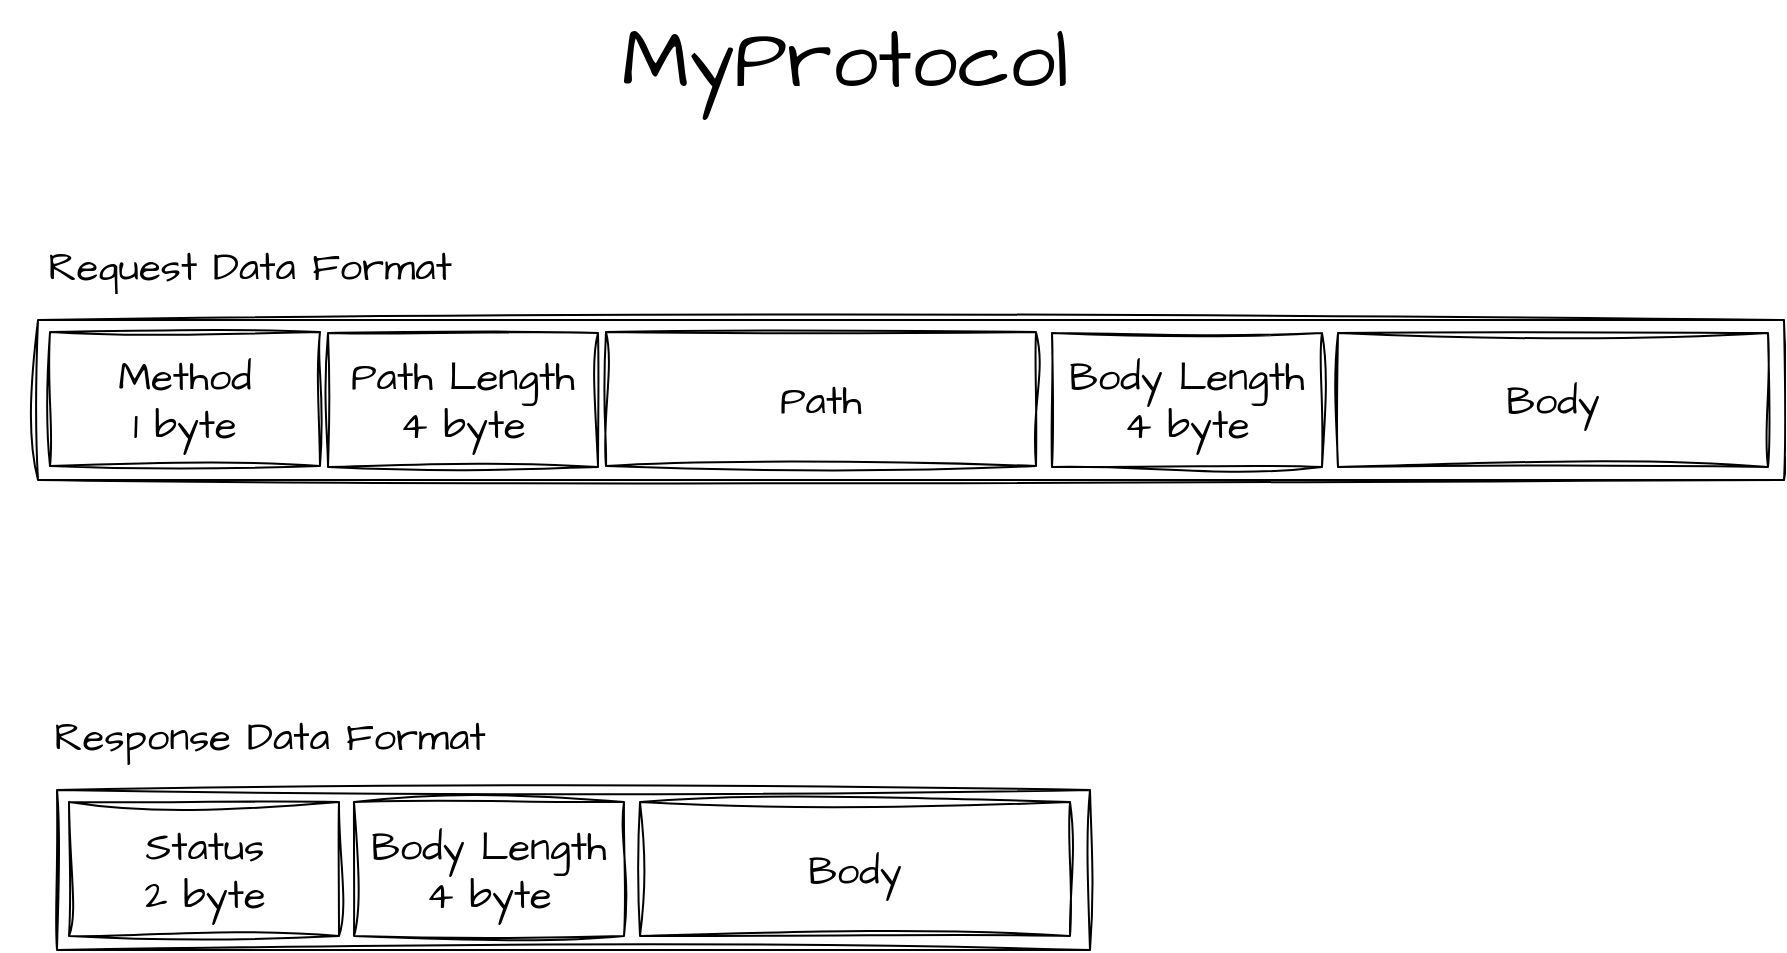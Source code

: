 <mxfile version="28.2.5">
  <diagram name="Page-1" id="x6oK50-3xYS0Tkl-XhKj">
    <mxGraphModel dx="1512" dy="832" grid="0" gridSize="10" guides="1" tooltips="1" connect="1" arrows="1" fold="1" page="1" pageScale="1" pageWidth="1100" pageHeight="850" math="0" shadow="0">
      <root>
        <mxCell id="0" />
        <mxCell id="1" parent="0" />
        <mxCell id="6aORKzBw2nsMVoCk0BBl-2" value="" style="rounded=0;whiteSpace=wrap;html=1;fontFamily=Architects Daughter;fontSource=https%3A%2F%2Ffonts.googleapis.com%2Fcss%3Ffamily%3DArchitects%2BDaughter;sketch=1;curveFitting=1;jiggle=2;fillColor=none;fontSize=20;" vertex="1" parent="1">
          <mxGeometry x="144" y="243" width="873" height="80" as="geometry" />
        </mxCell>
        <mxCell id="6aORKzBw2nsMVoCk0BBl-3" value="Request Data Format" style="text;strokeColor=none;fillColor=none;html=1;align=center;verticalAlign=middle;whiteSpace=wrap;rounded=0;fontSize=20;fontFamily=Architects Daughter;fontSource=https%3A%2F%2Ffonts.googleapis.com%2Fcss%3Ffamily%3DArchitects%2BDaughter;fontColor=default;" vertex="1" parent="1">
          <mxGeometry x="125" y="201" width="250" height="30" as="geometry" />
        </mxCell>
        <mxCell id="6aORKzBw2nsMVoCk0BBl-4" value="MyProtocol" style="text;html=1;align=center;verticalAlign=middle;resizable=0;points=[];autosize=1;strokeColor=none;fillColor=none;fontSize=41;fontFamily=Architects Daughter;fontSource=https%3A%2F%2Ffonts.googleapis.com%2Fcss%3Ffamily%3DArchitects%2BDaughter;fontColor=light-dark(#000000,#00FF80);" vertex="1" parent="1">
          <mxGeometry x="426" y="83" width="241" height="61" as="geometry" />
        </mxCell>
        <mxCell id="6aORKzBw2nsMVoCk0BBl-5" value="&lt;div&gt;Method&lt;/div&gt;&lt;div&gt;1 byte&lt;/div&gt;" style="rounded=0;whiteSpace=wrap;html=1;sketch=1;jiggle=2;curveFitting=1;strokeColor=default;align=center;verticalAlign=middle;fontFamily=Architects Daughter;fontSource=https%3A%2F%2Ffonts.googleapis.com%2Fcss%3Ffamily%3DArchitects%2BDaughter;fontSize=20;fontColor=default;fillColor=none;" vertex="1" parent="1">
          <mxGeometry x="150" y="249" width="135" height="67" as="geometry" />
        </mxCell>
        <mxCell id="6aORKzBw2nsMVoCk0BBl-6" value="&lt;div&gt;Path Length&lt;/div&gt;&lt;div&gt;4 byte&lt;/div&gt;" style="rounded=0;whiteSpace=wrap;html=1;sketch=1;jiggle=2;curveFitting=1;strokeColor=default;align=center;verticalAlign=middle;fontFamily=Architects Daughter;fontSource=https%3A%2F%2Ffonts.googleapis.com%2Fcss%3Ffamily%3DArchitects%2BDaughter;fontSize=20;fontColor=default;fillColor=none;" vertex="1" parent="1">
          <mxGeometry x="289" y="249.5" width="135" height="67" as="geometry" />
        </mxCell>
        <mxCell id="6aORKzBw2nsMVoCk0BBl-7" value="&lt;div&gt;Path&lt;/div&gt;" style="rounded=0;whiteSpace=wrap;html=1;sketch=1;jiggle=2;curveFitting=1;strokeColor=default;align=center;verticalAlign=middle;fontFamily=Architects Daughter;fontSource=https%3A%2F%2Ffonts.googleapis.com%2Fcss%3Ffamily%3DArchitects%2BDaughter;fontSize=20;fontColor=default;fillColor=none;" vertex="1" parent="1">
          <mxGeometry x="428" y="249" width="215" height="67" as="geometry" />
        </mxCell>
        <mxCell id="6aORKzBw2nsMVoCk0BBl-8" value="&lt;div&gt;Body Length&lt;/div&gt;&lt;div&gt;4 byte&lt;/div&gt;" style="rounded=0;whiteSpace=wrap;html=1;sketch=1;jiggle=2;curveFitting=1;strokeColor=default;align=center;verticalAlign=middle;fontFamily=Architects Daughter;fontSource=https%3A%2F%2Ffonts.googleapis.com%2Fcss%3Ffamily%3DArchitects%2BDaughter;fontSize=20;fontColor=default;fillColor=none;" vertex="1" parent="1">
          <mxGeometry x="651" y="249.5" width="135" height="67" as="geometry" />
        </mxCell>
        <mxCell id="6aORKzBw2nsMVoCk0BBl-9" value="Body" style="rounded=0;whiteSpace=wrap;html=1;sketch=1;jiggle=2;curveFitting=1;strokeColor=default;align=center;verticalAlign=middle;fontFamily=Architects Daughter;fontSource=https%3A%2F%2Ffonts.googleapis.com%2Fcss%3Ffamily%3DArchitects%2BDaughter;fontSize=20;fontColor=default;fillColor=none;" vertex="1" parent="1">
          <mxGeometry x="794" y="249.5" width="215" height="67" as="geometry" />
        </mxCell>
        <mxCell id="6aORKzBw2nsMVoCk0BBl-10" value="" style="rounded=0;whiteSpace=wrap;html=1;fontFamily=Architects Daughter;fontSource=https%3A%2F%2Ffonts.googleapis.com%2Fcss%3Ffamily%3DArchitects%2BDaughter;sketch=1;curveFitting=1;jiggle=2;fillColor=none;fontSize=20;" vertex="1" parent="1">
          <mxGeometry x="153.5" y="478" width="516.5" height="80" as="geometry" />
        </mxCell>
        <mxCell id="6aORKzBw2nsMVoCk0BBl-11" value="Response Data Format" style="text;strokeColor=none;fillColor=none;html=1;align=center;verticalAlign=middle;whiteSpace=wrap;rounded=0;fontSize=20;fontFamily=Architects Daughter;fontSource=https%3A%2F%2Ffonts.googleapis.com%2Fcss%3Ffamily%3DArchitects%2BDaughter;fontColor=default;" vertex="1" parent="1">
          <mxGeometry x="134.5" y="436" width="250" height="30" as="geometry" />
        </mxCell>
        <mxCell id="6aORKzBw2nsMVoCk0BBl-12" value="&lt;div&gt;Status&lt;/div&gt;&lt;div&gt;2 byte&lt;/div&gt;" style="rounded=0;whiteSpace=wrap;html=1;sketch=1;jiggle=2;curveFitting=1;strokeColor=default;align=center;verticalAlign=middle;fontFamily=Architects Daughter;fontSource=https%3A%2F%2Ffonts.googleapis.com%2Fcss%3Ffamily%3DArchitects%2BDaughter;fontSize=20;fontColor=default;fillColor=none;" vertex="1" parent="1">
          <mxGeometry x="159.5" y="484" width="135" height="67" as="geometry" />
        </mxCell>
        <mxCell id="6aORKzBw2nsMVoCk0BBl-15" value="&lt;div&gt;Body Length&lt;/div&gt;&lt;div&gt;4 byte&lt;/div&gt;" style="rounded=0;whiteSpace=wrap;html=1;sketch=1;jiggle=2;curveFitting=1;strokeColor=default;align=center;verticalAlign=middle;fontFamily=Architects Daughter;fontSource=https%3A%2F%2Ffonts.googleapis.com%2Fcss%3Ffamily%3DArchitects%2BDaughter;fontSize=20;fontColor=default;fillColor=none;" vertex="1" parent="1">
          <mxGeometry x="302" y="484" width="135" height="67" as="geometry" />
        </mxCell>
        <mxCell id="6aORKzBw2nsMVoCk0BBl-16" value="Body" style="rounded=0;whiteSpace=wrap;html=1;sketch=1;jiggle=2;curveFitting=1;strokeColor=default;align=center;verticalAlign=middle;fontFamily=Architects Daughter;fontSource=https%3A%2F%2Ffonts.googleapis.com%2Fcss%3Ffamily%3DArchitects%2BDaughter;fontSize=20;fontColor=default;fillColor=none;" vertex="1" parent="1">
          <mxGeometry x="445" y="484" width="215" height="67" as="geometry" />
        </mxCell>
      </root>
    </mxGraphModel>
  </diagram>
</mxfile>
